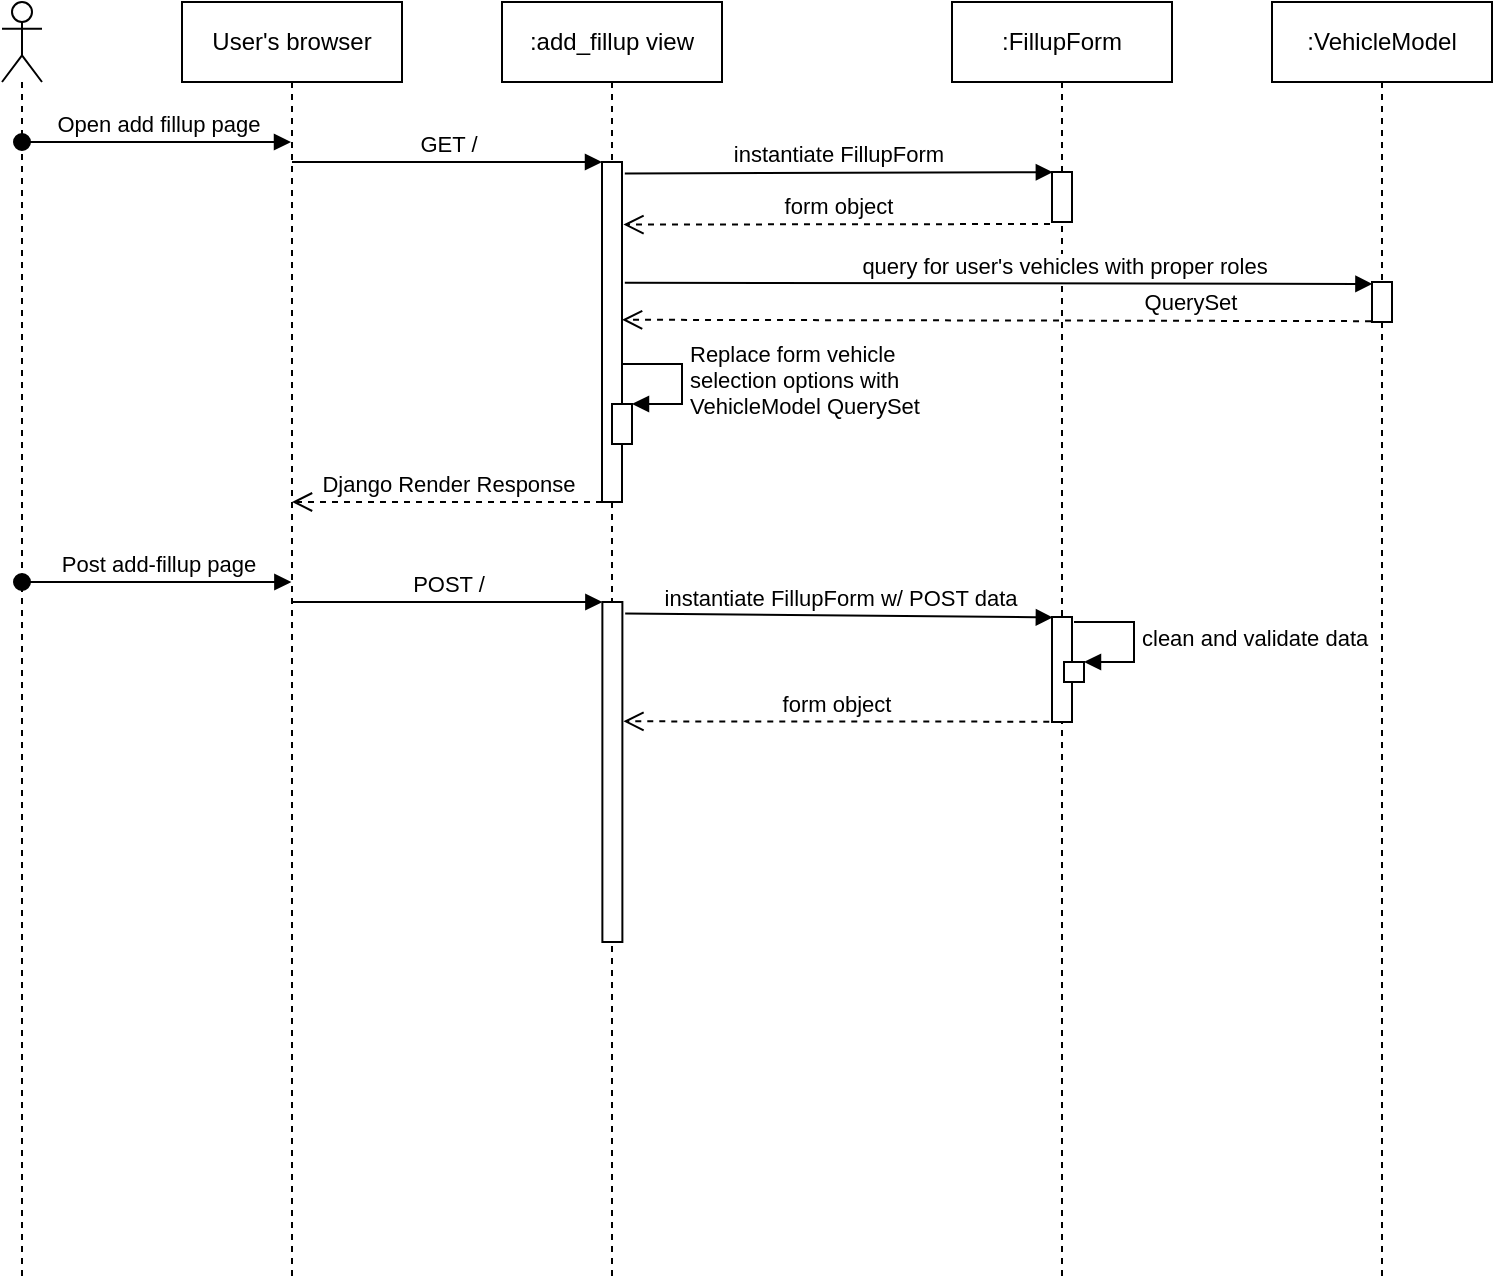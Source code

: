 <mxfile version="15.5.9" type="github">
  <diagram id="zq4EDngElbWwZI230A72" name="Page-1">
    <mxGraphModel dx="1211" dy="788" grid="1" gridSize="10" guides="1" tooltips="1" connect="1" arrows="1" fold="1" page="1" pageScale="1" pageWidth="1169" pageHeight="827" math="0" shadow="0">
      <root>
        <mxCell id="0" />
        <mxCell id="1" parent="0" />
        <mxCell id="rrvN5EUfyGgxll58mSvy-3" value=":FillupForm" style="shape=umlLifeline;perimeter=lifelinePerimeter;whiteSpace=wrap;html=1;container=1;collapsible=0;recursiveResize=0;outlineConnect=0;" vertex="1" parent="1">
          <mxGeometry x="585" y="80" width="110" height="640" as="geometry" />
        </mxCell>
        <mxCell id="rrvN5EUfyGgxll58mSvy-9" value="" style="html=1;points=[];perimeter=orthogonalPerimeter;" vertex="1" parent="rrvN5EUfyGgxll58mSvy-3">
          <mxGeometry x="50" y="85" width="10" height="25" as="geometry" />
        </mxCell>
        <mxCell id="rrvN5EUfyGgxll58mSvy-29" value="" style="html=1;points=[];perimeter=orthogonalPerimeter;" vertex="1" parent="rrvN5EUfyGgxll58mSvy-3">
          <mxGeometry x="50" y="307.5" width="10" height="52.5" as="geometry" />
        </mxCell>
        <mxCell id="rrvN5EUfyGgxll58mSvy-2" value=":add_fillup view" style="shape=umlLifeline;perimeter=lifelinePerimeter;whiteSpace=wrap;html=1;container=1;collapsible=0;recursiveResize=0;outlineConnect=0;" vertex="1" parent="1">
          <mxGeometry x="360" y="80" width="110" height="640" as="geometry" />
        </mxCell>
        <mxCell id="rrvN5EUfyGgxll58mSvy-21" value="Replace form vehicle&lt;br&gt;selection options with&lt;br&gt;VehicleModel QuerySet" style="edgeStyle=orthogonalEdgeStyle;html=1;align=left;spacingLeft=2;endArrow=block;rounded=0;entryX=1;entryY=0;comic=0;" edge="1" target="rrvN5EUfyGgxll58mSvy-20" parent="rrvN5EUfyGgxll58mSvy-2">
          <mxGeometry relative="1" as="geometry">
            <mxPoint x="60" y="181" as="sourcePoint" />
            <Array as="points">
              <mxPoint x="90" y="181" />
              <mxPoint x="90" y="201" />
            </Array>
          </mxGeometry>
        </mxCell>
        <mxCell id="rrvN5EUfyGgxll58mSvy-22" value="" style="html=1;points=[];perimeter=orthogonalPerimeter;" vertex="1" parent="rrvN5EUfyGgxll58mSvy-2">
          <mxGeometry x="50" y="80" width="10" height="170" as="geometry" />
        </mxCell>
        <mxCell id="rrvN5EUfyGgxll58mSvy-25" value="Django Render Response" style="html=1;verticalAlign=bottom;endArrow=open;dashed=1;endSize=8;rounded=0;comic=0;" edge="1" parent="rrvN5EUfyGgxll58mSvy-2" target="rrvN5EUfyGgxll58mSvy-1">
          <mxGeometry relative="1" as="geometry">
            <mxPoint x="50" y="250" as="sourcePoint" />
            <mxPoint x="-30" y="250" as="targetPoint" />
          </mxGeometry>
        </mxCell>
        <mxCell id="rrvN5EUfyGgxll58mSvy-27" value="" style="html=1;points=[];perimeter=orthogonalPerimeter;" vertex="1" parent="rrvN5EUfyGgxll58mSvy-2">
          <mxGeometry x="50.19" y="300" width="10" height="170" as="geometry" />
        </mxCell>
        <mxCell id="rrvN5EUfyGgxll58mSvy-31" value="Post add-fillup page" style="html=1;verticalAlign=bottom;startArrow=oval;startFill=1;endArrow=block;startSize=8;rounded=0;" edge="1" parent="rrvN5EUfyGgxll58mSvy-2">
          <mxGeometry width="60" relative="1" as="geometry">
            <mxPoint x="-240.0" y="290" as="sourcePoint" />
            <mxPoint x="-105.31" y="290" as="targetPoint" />
            <Array as="points">
              <mxPoint x="-179.81" y="290" />
            </Array>
          </mxGeometry>
        </mxCell>
        <mxCell id="rrvN5EUfyGgxll58mSvy-32" value="POST /" style="html=1;verticalAlign=bottom;endArrow=block;rounded=0;" edge="1" parent="rrvN5EUfyGgxll58mSvy-2">
          <mxGeometry width="80" relative="1" as="geometry">
            <mxPoint x="-105.0" y="300" as="sourcePoint" />
            <mxPoint x="50.19" y="300" as="targetPoint" />
            <Array as="points">
              <mxPoint x="10.19" y="300" />
            </Array>
          </mxGeometry>
        </mxCell>
        <mxCell id="rrvN5EUfyGgxll58mSvy-1" value="User&#39;s browser" style="shape=umlLifeline;perimeter=lifelinePerimeter;whiteSpace=wrap;html=1;container=1;collapsible=0;recursiveResize=0;outlineConnect=0;" vertex="1" parent="1">
          <mxGeometry x="200" y="80" width="110" height="640" as="geometry" />
        </mxCell>
        <mxCell id="rrvN5EUfyGgxll58mSvy-4" value=":VehicleModel" style="shape=umlLifeline;perimeter=lifelinePerimeter;whiteSpace=wrap;html=1;container=1;collapsible=0;recursiveResize=0;outlineConnect=0;" vertex="1" parent="1">
          <mxGeometry x="745" y="80" width="110" height="640" as="geometry" />
        </mxCell>
        <mxCell id="rrvN5EUfyGgxll58mSvy-13" value="" style="html=1;points=[];perimeter=orthogonalPerimeter;recursiveResize=0;dropTarget=1;container=0;fixDash=0;" vertex="1" parent="rrvN5EUfyGgxll58mSvy-4">
          <mxGeometry x="50" y="140" width="10" height="20" as="geometry" />
        </mxCell>
        <mxCell id="rrvN5EUfyGgxll58mSvy-5" value="Open add fillup page" style="html=1;verticalAlign=bottom;startArrow=oval;startFill=1;endArrow=block;startSize=8;rounded=0;" edge="1" parent="1" source="rrvN5EUfyGgxll58mSvy-24" target="rrvN5EUfyGgxll58mSvy-1">
          <mxGeometry width="60" relative="1" as="geometry">
            <mxPoint x="120" y="150" as="sourcePoint" />
            <mxPoint x="244.95" y="149.84" as="targetPoint" />
            <Array as="points">
              <mxPoint x="180" y="150" />
            </Array>
          </mxGeometry>
        </mxCell>
        <mxCell id="rrvN5EUfyGgxll58mSvy-6" value="GET /" style="html=1;verticalAlign=bottom;endArrow=block;rounded=0;" edge="1" parent="1" source="rrvN5EUfyGgxll58mSvy-1">
          <mxGeometry width="80" relative="1" as="geometry">
            <mxPoint x="255.9" y="160.32" as="sourcePoint" />
            <mxPoint x="410" y="160" as="targetPoint" />
            <Array as="points">
              <mxPoint x="370" y="160" />
            </Array>
          </mxGeometry>
        </mxCell>
        <mxCell id="rrvN5EUfyGgxll58mSvy-10" value="instantiate FillupForm" style="html=1;verticalAlign=bottom;endArrow=block;rounded=0;entryX=0.043;entryY=0.004;entryDx=0;entryDy=0;entryPerimeter=0;bendable=0;comic=0;exitX=1.141;exitY=0.034;exitDx=0;exitDy=0;exitPerimeter=0;" edge="1" parent="1" source="rrvN5EUfyGgxll58mSvy-22" target="rrvN5EUfyGgxll58mSvy-9">
          <mxGeometry width="80" relative="1" as="geometry">
            <mxPoint x="420.72" y="165.2" as="sourcePoint" />
            <mxPoint x="510" y="290" as="targetPoint" />
          </mxGeometry>
        </mxCell>
        <mxCell id="rrvN5EUfyGgxll58mSvy-11" value="form object" style="html=1;verticalAlign=bottom;endArrow=open;dashed=1;endSize=8;rounded=0;exitX=-0.1;exitY=1.04;exitDx=0;exitDy=0;exitPerimeter=0;entryX=1.072;entryY=0.184;entryDx=0;entryDy=0;entryPerimeter=0;" edge="1" parent="1" source="rrvN5EUfyGgxll58mSvy-9" target="rrvN5EUfyGgxll58mSvy-22">
          <mxGeometry relative="1" as="geometry">
            <mxPoint x="510" y="290" as="sourcePoint" />
            <mxPoint x="425.55" y="190.6" as="targetPoint" />
          </mxGeometry>
        </mxCell>
        <mxCell id="rrvN5EUfyGgxll58mSvy-14" value="query for user&#39;s vehicles with proper roles" style="html=1;verticalAlign=bottom;endArrow=block;entryX=0.021;entryY=0.048;rounded=0;exitX=1.141;exitY=0.355;exitDx=0;exitDy=0;exitPerimeter=0;entryDx=0;entryDy=0;entryPerimeter=0;" edge="1" target="rrvN5EUfyGgxll58mSvy-13" parent="1" source="rrvN5EUfyGgxll58mSvy-22">
          <mxGeometry x="0.175" relative="1" as="geometry">
            <mxPoint x="420.72" y="210" as="sourcePoint" />
            <mxPoint as="offset" />
          </mxGeometry>
        </mxCell>
        <mxCell id="rrvN5EUfyGgxll58mSvy-15" value="QuerySet" style="html=1;verticalAlign=bottom;endArrow=open;dashed=1;endSize=8;rounded=0;entryX=1.003;entryY=0.464;entryDx=0;entryDy=0;entryPerimeter=0;exitX=-0.048;exitY=0.979;exitDx=0;exitDy=0;exitPerimeter=0;" edge="1" source="rrvN5EUfyGgxll58mSvy-13" parent="1" target="rrvN5EUfyGgxll58mSvy-22">
          <mxGeometry x="-0.516" relative="1" as="geometry">
            <mxPoint x="460" y="229" as="targetPoint" />
            <mxPoint x="790" y="239" as="sourcePoint" />
            <mxPoint as="offset" />
          </mxGeometry>
        </mxCell>
        <mxCell id="rrvN5EUfyGgxll58mSvy-20" value="" style="html=1;points=[];perimeter=orthogonalPerimeter;" vertex="1" parent="1">
          <mxGeometry x="415" y="281" width="10" height="20" as="geometry" />
        </mxCell>
        <mxCell id="rrvN5EUfyGgxll58mSvy-24" value="" style="shape=umlLifeline;participant=umlActor;perimeter=lifelinePerimeter;whiteSpace=wrap;html=1;container=1;collapsible=0;recursiveResize=0;verticalAlign=top;spacingTop=36;outlineConnect=0;" vertex="1" parent="1">
          <mxGeometry x="110" y="80" width="20" height="640" as="geometry" />
        </mxCell>
        <mxCell id="rrvN5EUfyGgxll58mSvy-38" value="" style="html=1;points=[];perimeter=orthogonalPerimeter;" vertex="1" parent="1">
          <mxGeometry x="641" y="410" width="10" height="10" as="geometry" />
        </mxCell>
        <mxCell id="rrvN5EUfyGgxll58mSvy-39" value="clean and validate data" style="edgeStyle=orthogonalEdgeStyle;html=1;align=left;spacingLeft=2;endArrow=block;rounded=0;entryX=1;entryY=0;comic=0;" edge="1" target="rrvN5EUfyGgxll58mSvy-38" parent="1">
          <mxGeometry relative="1" as="geometry">
            <mxPoint x="646" y="390" as="sourcePoint" />
            <Array as="points">
              <mxPoint x="676" y="390" />
            </Array>
          </mxGeometry>
        </mxCell>
        <mxCell id="rrvN5EUfyGgxll58mSvy-33" value="instantiate FillupForm w/ POST data" style="html=1;verticalAlign=bottom;endArrow=block;rounded=0;entryX=0.043;entryY=0.004;entryDx=0;entryDy=0;entryPerimeter=0;bendable=0;comic=0;exitX=1.141;exitY=0.034;exitDx=0;exitDy=0;exitPerimeter=0;" edge="1" parent="1" source="rrvN5EUfyGgxll58mSvy-27" target="rrvN5EUfyGgxll58mSvy-29">
          <mxGeometry width="80" relative="1" as="geometry">
            <mxPoint x="420.91" y="385.2" as="sourcePoint" />
            <mxPoint x="510.19" y="510" as="targetPoint" />
          </mxGeometry>
        </mxCell>
        <mxCell id="rrvN5EUfyGgxll58mSvy-34" value="form object" style="html=1;verticalAlign=bottom;endArrow=open;dashed=1;endSize=8;rounded=0;exitX=-0.136;exitY=0.997;exitDx=0;exitDy=0;exitPerimeter=0;entryX=1.053;entryY=0.351;entryDx=0;entryDy=0;entryPerimeter=0;" edge="1" parent="1" source="rrvN5EUfyGgxll58mSvy-29" target="rrvN5EUfyGgxll58mSvy-27">
          <mxGeometry relative="1" as="geometry">
            <mxPoint x="510.19" y="510" as="sourcePoint" />
            <mxPoint x="425.74" y="410.6" as="targetPoint" />
          </mxGeometry>
        </mxCell>
      </root>
    </mxGraphModel>
  </diagram>
</mxfile>
